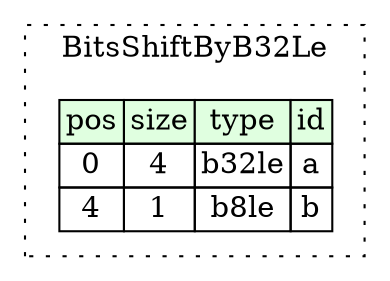 digraph {
	rankdir=LR;
	node [shape=plaintext];
	subgraph cluster__bits_shift_by_b32_le {
		label="BitsShiftByB32Le";
		graph[style=dotted];

		bits_shift_by_b32_le__seq [label=<<TABLE BORDER="0" CELLBORDER="1" CELLSPACING="0">
			<TR><TD BGCOLOR="#E0FFE0">pos</TD><TD BGCOLOR="#E0FFE0">size</TD><TD BGCOLOR="#E0FFE0">type</TD><TD BGCOLOR="#E0FFE0">id</TD></TR>
			<TR><TD PORT="a_pos">0</TD><TD PORT="a_size">4</TD><TD>b32le</TD><TD PORT="a_type">a</TD></TR>
			<TR><TD PORT="b_pos">4</TD><TD PORT="b_size">1</TD><TD>b8le</TD><TD PORT="b_type">b</TD></TR>
		</TABLE>>];
	}
}
